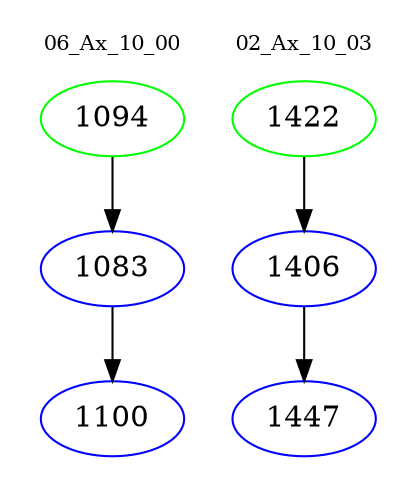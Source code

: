 digraph{
subgraph cluster_0 {
color = white
label = "06_Ax_10_00";
fontsize=10;
T0_1094 [label="1094", color="green"]
T0_1094 -> T0_1083 [color="black"]
T0_1083 [label="1083", color="blue"]
T0_1083 -> T0_1100 [color="black"]
T0_1100 [label="1100", color="blue"]
}
subgraph cluster_1 {
color = white
label = "02_Ax_10_03";
fontsize=10;
T1_1422 [label="1422", color="green"]
T1_1422 -> T1_1406 [color="black"]
T1_1406 [label="1406", color="blue"]
T1_1406 -> T1_1447 [color="black"]
T1_1447 [label="1447", color="blue"]
}
}
